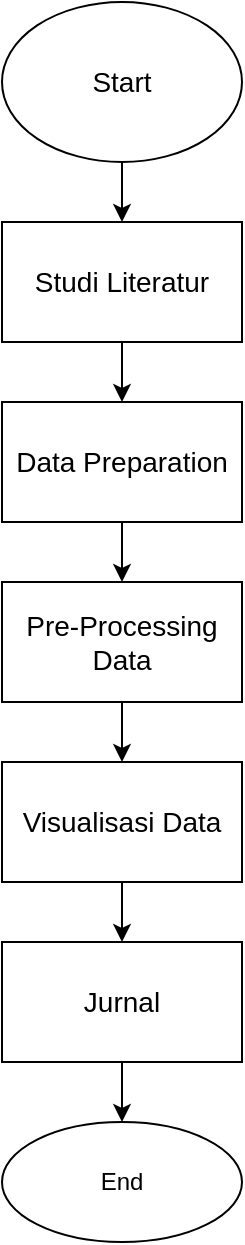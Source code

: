 <mxfile version="18.0.8" type="device"><diagram id="rxdLWdYzIpdJLMnFK30N" name="Page-1"><mxGraphModel dx="1384" dy="761" grid="1" gridSize="10" guides="1" tooltips="1" connect="1" arrows="1" fold="1" page="1" pageScale="1" pageWidth="850" pageHeight="1100" math="0" shadow="0"><root><mxCell id="0"/><mxCell id="1" parent="0"/><mxCell id="oGBaZj_iU6wJwDjRRgHu-3" value="" style="edgeStyle=orthogonalEdgeStyle;rounded=0;orthogonalLoop=1;jettySize=auto;html=1;fontSize=14;" edge="1" parent="1" source="oGBaZj_iU6wJwDjRRgHu-1" target="oGBaZj_iU6wJwDjRRgHu-2"><mxGeometry relative="1" as="geometry"/></mxCell><mxCell id="oGBaZj_iU6wJwDjRRgHu-1" value="Start" style="ellipse;whiteSpace=wrap;html=1;fontSize=14;" vertex="1" parent="1"><mxGeometry x="140" y="40" width="120" height="80" as="geometry"/></mxCell><mxCell id="oGBaZj_iU6wJwDjRRgHu-5" value="" style="edgeStyle=orthogonalEdgeStyle;rounded=0;orthogonalLoop=1;jettySize=auto;html=1;fontSize=14;" edge="1" parent="1" source="oGBaZj_iU6wJwDjRRgHu-2" target="oGBaZj_iU6wJwDjRRgHu-4"><mxGeometry relative="1" as="geometry"/></mxCell><mxCell id="oGBaZj_iU6wJwDjRRgHu-2" value="Studi Literatur" style="whiteSpace=wrap;html=1;fontSize=14;" vertex="1" parent="1"><mxGeometry x="140" y="150" width="120" height="60" as="geometry"/></mxCell><mxCell id="oGBaZj_iU6wJwDjRRgHu-7" value="" style="edgeStyle=orthogonalEdgeStyle;rounded=0;orthogonalLoop=1;jettySize=auto;html=1;fontSize=14;" edge="1" parent="1" source="oGBaZj_iU6wJwDjRRgHu-4" target="oGBaZj_iU6wJwDjRRgHu-6"><mxGeometry relative="1" as="geometry"/></mxCell><mxCell id="oGBaZj_iU6wJwDjRRgHu-4" value="Data Preparation" style="whiteSpace=wrap;html=1;fontSize=14;" vertex="1" parent="1"><mxGeometry x="140" y="240" width="120" height="60" as="geometry"/></mxCell><mxCell id="oGBaZj_iU6wJwDjRRgHu-9" value="" style="edgeStyle=orthogonalEdgeStyle;rounded=0;orthogonalLoop=1;jettySize=auto;html=1;fontSize=14;" edge="1" parent="1" source="oGBaZj_iU6wJwDjRRgHu-6" target="oGBaZj_iU6wJwDjRRgHu-8"><mxGeometry relative="1" as="geometry"/></mxCell><mxCell id="oGBaZj_iU6wJwDjRRgHu-6" value="Pre-Processing Data" style="whiteSpace=wrap;html=1;fontSize=14;" vertex="1" parent="1"><mxGeometry x="140" y="330" width="120" height="60" as="geometry"/></mxCell><mxCell id="oGBaZj_iU6wJwDjRRgHu-11" value="" style="edgeStyle=orthogonalEdgeStyle;rounded=0;orthogonalLoop=1;jettySize=auto;html=1;fontSize=14;" edge="1" parent="1" source="oGBaZj_iU6wJwDjRRgHu-8" target="oGBaZj_iU6wJwDjRRgHu-10"><mxGeometry relative="1" as="geometry"/></mxCell><mxCell id="oGBaZj_iU6wJwDjRRgHu-8" value="Visualisasi Data" style="whiteSpace=wrap;html=1;fontSize=14;" vertex="1" parent="1"><mxGeometry x="140" y="420" width="120" height="60" as="geometry"/></mxCell><mxCell id="oGBaZj_iU6wJwDjRRgHu-15" value="" style="edgeStyle=orthogonalEdgeStyle;rounded=0;orthogonalLoop=1;jettySize=auto;html=1;fontSize=14;" edge="1" parent="1" source="oGBaZj_iU6wJwDjRRgHu-10" target="oGBaZj_iU6wJwDjRRgHu-14"><mxGeometry relative="1" as="geometry"/></mxCell><mxCell id="oGBaZj_iU6wJwDjRRgHu-10" value="Jurnal" style="whiteSpace=wrap;html=1;fontSize=14;" vertex="1" parent="1"><mxGeometry x="140" y="510" width="120" height="60" as="geometry"/></mxCell><mxCell id="oGBaZj_iU6wJwDjRRgHu-14" value="End" style="ellipse;whiteSpace=wrap;html=1;" vertex="1" parent="1"><mxGeometry x="140" y="600" width="120" height="60" as="geometry"/></mxCell></root></mxGraphModel></diagram></mxfile>